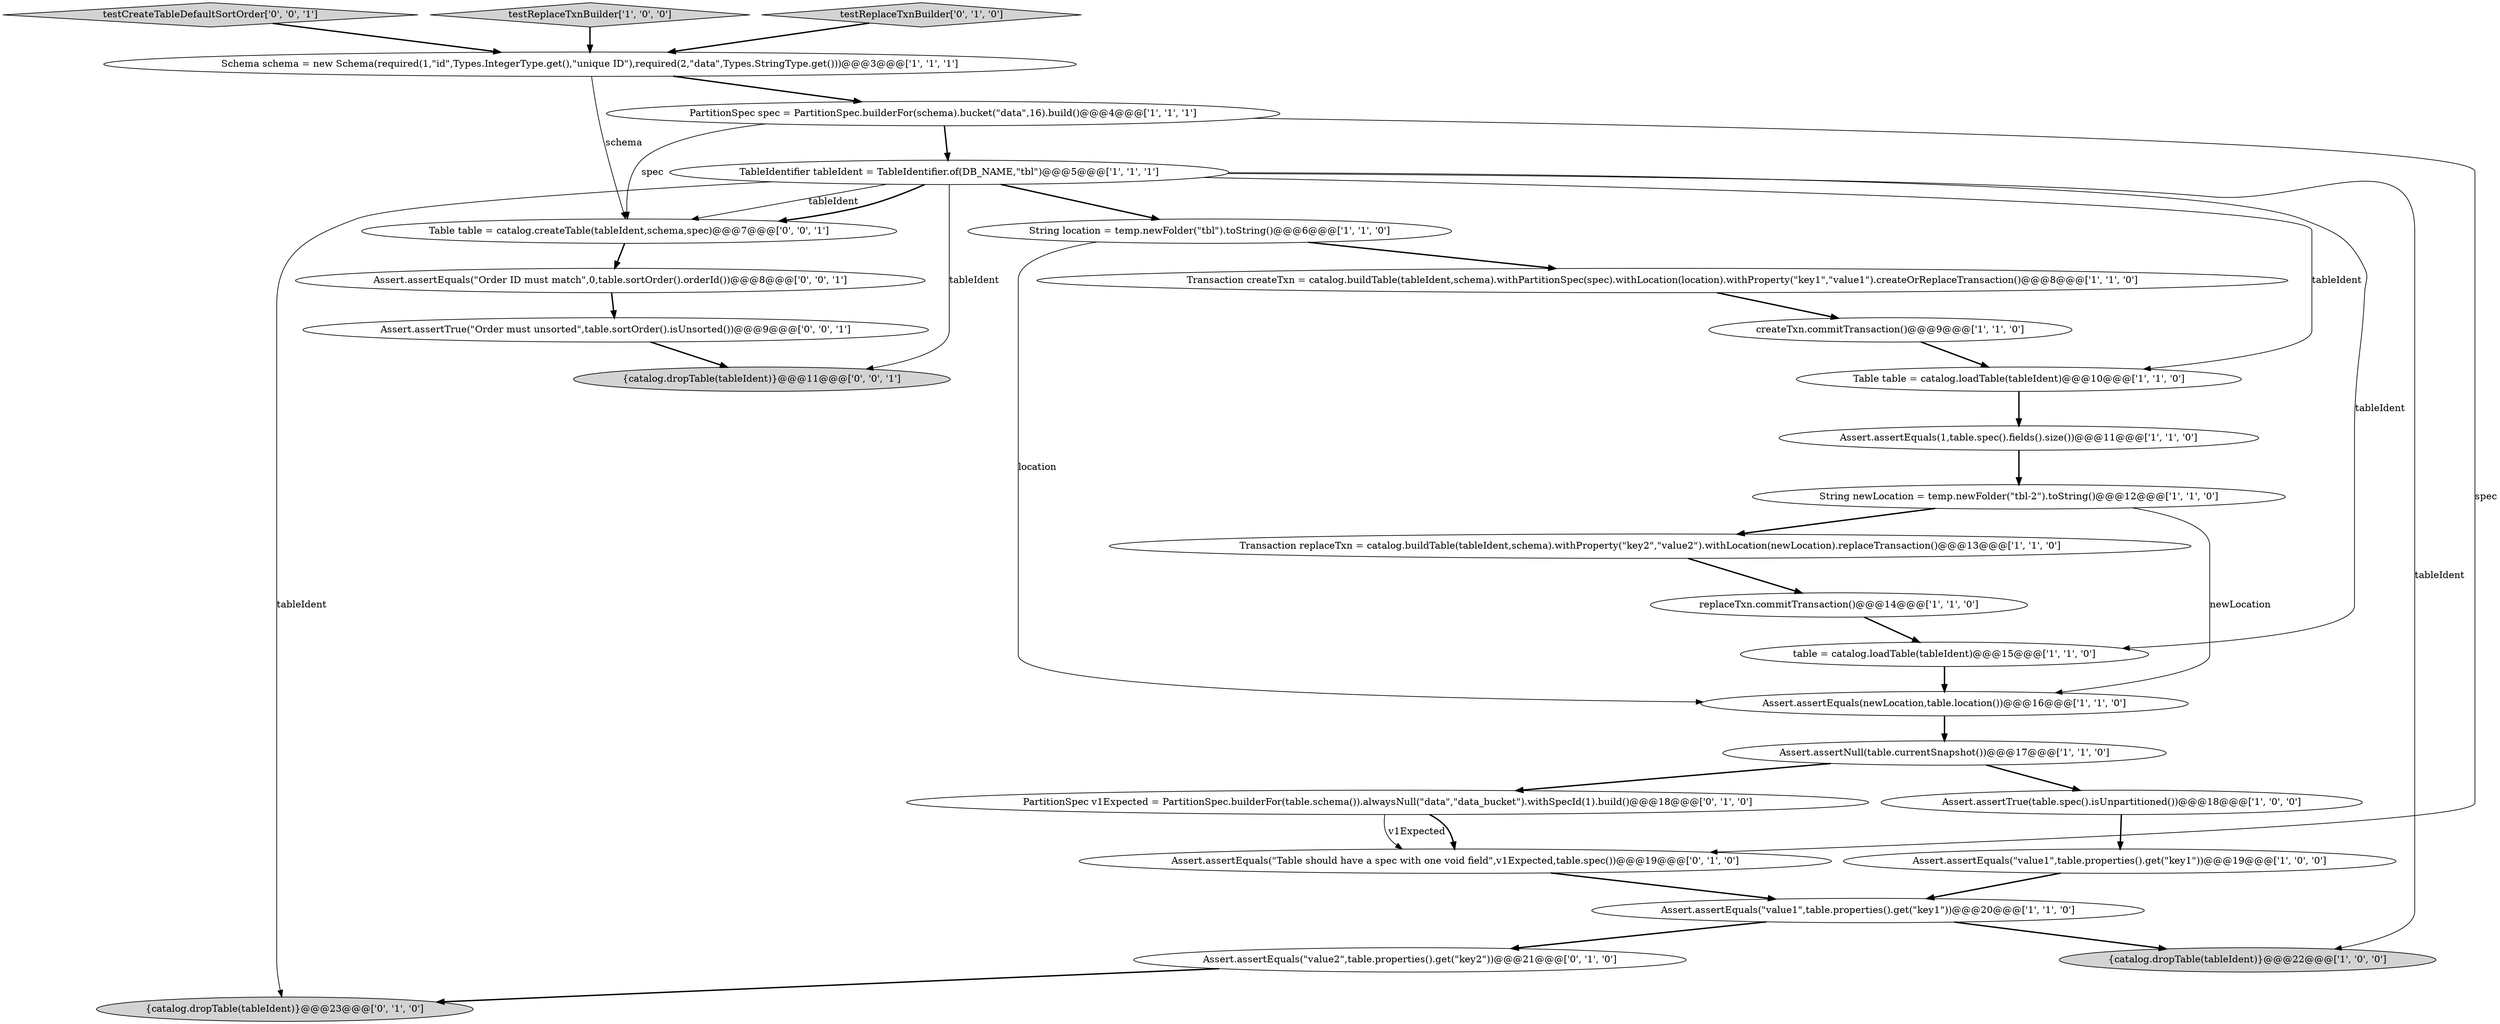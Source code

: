 digraph {
9 [style = filled, label = "replaceTxn.commitTransaction()@@@14@@@['1', '1', '0']", fillcolor = white, shape = ellipse image = "AAA0AAABBB1BBB"];
24 [style = filled, label = "Table table = catalog.createTable(tableIdent,schema,spec)@@@7@@@['0', '0', '1']", fillcolor = white, shape = ellipse image = "AAA0AAABBB3BBB"];
14 [style = filled, label = "{catalog.dropTable(tableIdent)}@@@22@@@['1', '0', '0']", fillcolor = lightgray, shape = ellipse image = "AAA0AAABBB1BBB"];
3 [style = filled, label = "Assert.assertEquals(\"value1\",table.properties().get(\"key1\"))@@@20@@@['1', '1', '0']", fillcolor = white, shape = ellipse image = "AAA0AAABBB1BBB"];
2 [style = filled, label = "Assert.assertEquals(\"value1\",table.properties().get(\"key1\"))@@@19@@@['1', '0', '0']", fillcolor = white, shape = ellipse image = "AAA0AAABBB1BBB"];
23 [style = filled, label = "Assert.assertEquals(\"Table should have a spec with one void field\",v1Expected,table.spec())@@@19@@@['0', '1', '0']", fillcolor = white, shape = ellipse image = "AAA1AAABBB2BBB"];
1 [style = filled, label = "Assert.assertEquals(newLocation,table.location())@@@16@@@['1', '1', '0']", fillcolor = white, shape = ellipse image = "AAA0AAABBB1BBB"];
4 [style = filled, label = "Transaction replaceTxn = catalog.buildTable(tableIdent,schema).withProperty(\"key2\",\"value2\").withLocation(newLocation).replaceTransaction()@@@13@@@['1', '1', '0']", fillcolor = white, shape = ellipse image = "AAA0AAABBB1BBB"];
25 [style = filled, label = "testCreateTableDefaultSortOrder['0', '0', '1']", fillcolor = lightgray, shape = diamond image = "AAA0AAABBB3BBB"];
8 [style = filled, label = "testReplaceTxnBuilder['1', '0', '0']", fillcolor = lightgray, shape = diamond image = "AAA0AAABBB1BBB"];
12 [style = filled, label = "PartitionSpec spec = PartitionSpec.builderFor(schema).bucket(\"data\",16).build()@@@4@@@['1', '1', '1']", fillcolor = white, shape = ellipse image = "AAA0AAABBB1BBB"];
11 [style = filled, label = "table = catalog.loadTable(tableIdent)@@@15@@@['1', '1', '0']", fillcolor = white, shape = ellipse image = "AAA0AAABBB1BBB"];
10 [style = filled, label = "Transaction createTxn = catalog.buildTable(tableIdent,schema).withPartitionSpec(spec).withLocation(location).withProperty(\"key1\",\"value1\").createOrReplaceTransaction()@@@8@@@['1', '1', '0']", fillcolor = white, shape = ellipse image = "AAA0AAABBB1BBB"];
19 [style = filled, label = "Assert.assertEquals(\"value2\",table.properties().get(\"key2\"))@@@21@@@['0', '1', '0']", fillcolor = white, shape = ellipse image = "AAA0AAABBB2BBB"];
20 [style = filled, label = "testReplaceTxnBuilder['0', '1', '0']", fillcolor = lightgray, shape = diamond image = "AAA0AAABBB2BBB"];
15 [style = filled, label = "String newLocation = temp.newFolder(\"tbl-2\").toString()@@@12@@@['1', '1', '0']", fillcolor = white, shape = ellipse image = "AAA0AAABBB1BBB"];
22 [style = filled, label = "PartitionSpec v1Expected = PartitionSpec.builderFor(table.schema()).alwaysNull(\"data\",\"data_bucket\").withSpecId(1).build()@@@18@@@['0', '1', '0']", fillcolor = white, shape = ellipse image = "AAA0AAABBB2BBB"];
27 [style = filled, label = "Assert.assertTrue(\"Order must unsorted\",table.sortOrder().isUnsorted())@@@9@@@['0', '0', '1']", fillcolor = white, shape = ellipse image = "AAA0AAABBB3BBB"];
7 [style = filled, label = "TableIdentifier tableIdent = TableIdentifier.of(DB_NAME,\"tbl\")@@@5@@@['1', '1', '1']", fillcolor = white, shape = ellipse image = "AAA0AAABBB1BBB"];
13 [style = filled, label = "Schema schema = new Schema(required(1,\"id\",Types.IntegerType.get(),\"unique ID\"),required(2,\"data\",Types.StringType.get()))@@@3@@@['1', '1', '1']", fillcolor = white, shape = ellipse image = "AAA0AAABBB1BBB"];
18 [style = filled, label = "String location = temp.newFolder(\"tbl\").toString()@@@6@@@['1', '1', '0']", fillcolor = white, shape = ellipse image = "AAA0AAABBB1BBB"];
16 [style = filled, label = "Table table = catalog.loadTable(tableIdent)@@@10@@@['1', '1', '0']", fillcolor = white, shape = ellipse image = "AAA0AAABBB1BBB"];
21 [style = filled, label = "{catalog.dropTable(tableIdent)}@@@23@@@['0', '1', '0']", fillcolor = lightgray, shape = ellipse image = "AAA0AAABBB2BBB"];
26 [style = filled, label = "Assert.assertEquals(\"Order ID must match\",0,table.sortOrder().orderId())@@@8@@@['0', '0', '1']", fillcolor = white, shape = ellipse image = "AAA0AAABBB3BBB"];
17 [style = filled, label = "Assert.assertNull(table.currentSnapshot())@@@17@@@['1', '1', '0']", fillcolor = white, shape = ellipse image = "AAA0AAABBB1BBB"];
0 [style = filled, label = "createTxn.commitTransaction()@@@9@@@['1', '1', '0']", fillcolor = white, shape = ellipse image = "AAA0AAABBB1BBB"];
6 [style = filled, label = "Assert.assertTrue(table.spec().isUnpartitioned())@@@18@@@['1', '0', '0']", fillcolor = white, shape = ellipse image = "AAA0AAABBB1BBB"];
5 [style = filled, label = "Assert.assertEquals(1,table.spec().fields().size())@@@11@@@['1', '1', '0']", fillcolor = white, shape = ellipse image = "AAA0AAABBB1BBB"];
28 [style = filled, label = "{catalog.dropTable(tableIdent)}@@@11@@@['0', '0', '1']", fillcolor = lightgray, shape = ellipse image = "AAA0AAABBB3BBB"];
23->3 [style = bold, label=""];
7->21 [style = solid, label="tableIdent"];
12->7 [style = bold, label=""];
7->24 [style = solid, label="tableIdent"];
7->11 [style = solid, label="tableIdent"];
3->14 [style = bold, label=""];
7->24 [style = bold, label=""];
9->11 [style = bold, label=""];
27->28 [style = bold, label=""];
7->18 [style = bold, label=""];
15->4 [style = bold, label=""];
18->1 [style = solid, label="location"];
15->1 [style = solid, label="newLocation"];
11->1 [style = bold, label=""];
26->27 [style = bold, label=""];
6->2 [style = bold, label=""];
7->16 [style = solid, label="tableIdent"];
7->28 [style = solid, label="tableIdent"];
2->3 [style = bold, label=""];
13->24 [style = solid, label="schema"];
19->21 [style = bold, label=""];
13->12 [style = bold, label=""];
20->13 [style = bold, label=""];
17->6 [style = bold, label=""];
4->9 [style = bold, label=""];
18->10 [style = bold, label=""];
3->19 [style = bold, label=""];
1->17 [style = bold, label=""];
25->13 [style = bold, label=""];
8->13 [style = bold, label=""];
22->23 [style = solid, label="v1Expected"];
7->14 [style = solid, label="tableIdent"];
16->5 [style = bold, label=""];
17->22 [style = bold, label=""];
22->23 [style = bold, label=""];
24->26 [style = bold, label=""];
12->24 [style = solid, label="spec"];
10->0 [style = bold, label=""];
5->15 [style = bold, label=""];
12->23 [style = solid, label="spec"];
0->16 [style = bold, label=""];
}
